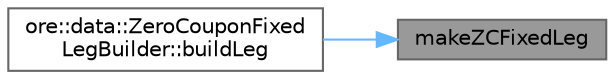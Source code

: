 digraph "makeZCFixedLeg"
{
 // INTERACTIVE_SVG=YES
 // LATEX_PDF_SIZE
  bgcolor="transparent";
  edge [fontname=Helvetica,fontsize=10,labelfontname=Helvetica,labelfontsize=10];
  node [fontname=Helvetica,fontsize=10,shape=box,height=0.2,width=0.4];
  rankdir="RL";
  Node1 [label="makeZCFixedLeg",height=0.2,width=0.4,color="gray40", fillcolor="grey60", style="filled", fontcolor="black",tooltip=" "];
  Node1 -> Node2 [dir="back",color="steelblue1",style="solid"];
  Node2 [label="ore::data::ZeroCouponFixed\lLegBuilder::buildLeg",height=0.2,width=0.4,color="grey40", fillcolor="white", style="filled",URL="$classore_1_1data_1_1_zero_coupon_fixed_leg_builder.html#aea285351d9f3458189a9e2d965349d23",tooltip=" "];
}
